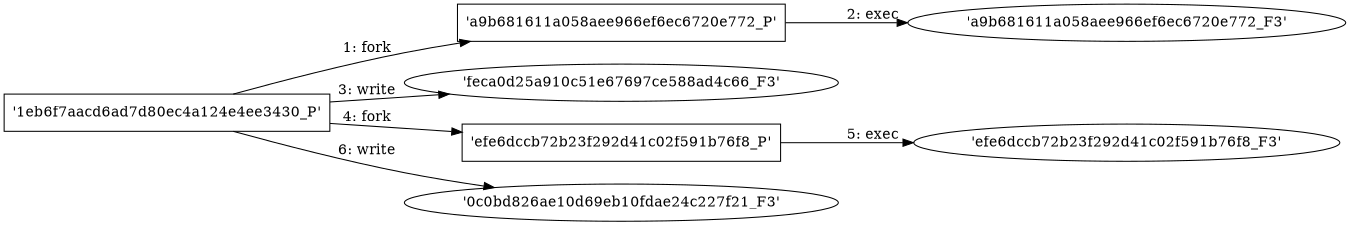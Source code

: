 digraph "D:\Learning\Paper\apt\基于CTI的攻击预警\Dataset\攻击图\ASGfromALLCTI\New Email Exploit Could Permit Sender Spoofing.dot" {
rankdir="LR"
size="9"
fixedsize="false"
splines="true"
nodesep=0.3
ranksep=0
fontsize=10
overlap="scalexy"
engine= "neato"
	"'1eb6f7aacd6ad7d80ec4a124e4ee3430_P'" [node_type=Process shape=box]
	"'a9b681611a058aee966ef6ec6720e772_P'" [node_type=Process shape=box]
	"'1eb6f7aacd6ad7d80ec4a124e4ee3430_P'" -> "'a9b681611a058aee966ef6ec6720e772_P'" [label="1: fork"]
	"'a9b681611a058aee966ef6ec6720e772_P'" [node_type=Process shape=box]
	"'a9b681611a058aee966ef6ec6720e772_F3'" [node_type=File shape=ellipse]
	"'a9b681611a058aee966ef6ec6720e772_P'" -> "'a9b681611a058aee966ef6ec6720e772_F3'" [label="2: exec"]
	"'feca0d25a910c51e67697ce588ad4c66_F3'" [node_type=file shape=ellipse]
	"'1eb6f7aacd6ad7d80ec4a124e4ee3430_P'" [node_type=Process shape=box]
	"'1eb6f7aacd6ad7d80ec4a124e4ee3430_P'" -> "'feca0d25a910c51e67697ce588ad4c66_F3'" [label="3: write"]
	"'1eb6f7aacd6ad7d80ec4a124e4ee3430_P'" [node_type=Process shape=box]
	"'efe6dccb72b23f292d41c02f591b76f8_P'" [node_type=Process shape=box]
	"'1eb6f7aacd6ad7d80ec4a124e4ee3430_P'" -> "'efe6dccb72b23f292d41c02f591b76f8_P'" [label="4: fork"]
	"'efe6dccb72b23f292d41c02f591b76f8_P'" [node_type=Process shape=box]
	"'efe6dccb72b23f292d41c02f591b76f8_F3'" [node_type=File shape=ellipse]
	"'efe6dccb72b23f292d41c02f591b76f8_P'" -> "'efe6dccb72b23f292d41c02f591b76f8_F3'" [label="5: exec"]
	"'0c0bd826ae10d69eb10fdae24c227f21_F3'" [node_type=file shape=ellipse]
	"'1eb6f7aacd6ad7d80ec4a124e4ee3430_P'" [node_type=Process shape=box]
	"'1eb6f7aacd6ad7d80ec4a124e4ee3430_P'" -> "'0c0bd826ae10d69eb10fdae24c227f21_F3'" [label="6: write"]
}
